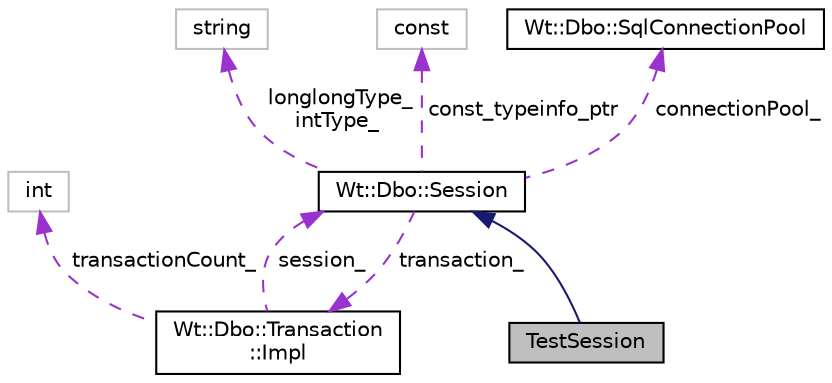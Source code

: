 digraph "TestSession"
{
 // LATEX_PDF_SIZE
  edge [fontname="Helvetica",fontsize="10",labelfontname="Helvetica",labelfontsize="10"];
  node [fontname="Helvetica",fontsize="10",shape=record];
  Node1 [label="TestSession",height=0.2,width=0.4,color="black", fillcolor="grey75", style="filled", fontcolor="black",tooltip=" "];
  Node2 -> Node1 [dir="back",color="midnightblue",fontsize="10",style="solid",fontname="Helvetica"];
  Node2 [label="Wt::Dbo::Session",height=0.2,width=0.4,color="black", fillcolor="white", style="filled",URL="$classWt_1_1Dbo_1_1Session.html",tooltip="A database session."];
  Node3 -> Node2 [dir="back",color="darkorchid3",fontsize="10",style="dashed",label=" transaction_" ,fontname="Helvetica"];
  Node3 [label="Wt::Dbo::Transaction\l::Impl",height=0.2,width=0.4,color="black", fillcolor="white", style="filled",URL="$structWt_1_1Dbo_1_1Transaction_1_1Impl.html",tooltip=" "];
  Node4 -> Node3 [dir="back",color="darkorchid3",fontsize="10",style="dashed",label=" transactionCount_" ,fontname="Helvetica"];
  Node4 [label="int",height=0.2,width=0.4,color="grey75", fillcolor="white", style="filled",tooltip=" "];
  Node2 -> Node3 [dir="back",color="darkorchid3",fontsize="10",style="dashed",label=" session_" ,fontname="Helvetica"];
  Node5 -> Node2 [dir="back",color="darkorchid3",fontsize="10",style="dashed",label=" longlongType_\nintType_" ,fontname="Helvetica"];
  Node5 [label="string",height=0.2,width=0.4,color="grey75", fillcolor="white", style="filled",tooltip=" "];
  Node6 -> Node2 [dir="back",color="darkorchid3",fontsize="10",style="dashed",label=" const_typeinfo_ptr" ,fontname="Helvetica"];
  Node6 [label="const",height=0.2,width=0.4,color="grey75", fillcolor="white", style="filled",tooltip=" "];
  Node7 -> Node2 [dir="back",color="darkorchid3",fontsize="10",style="dashed",label=" connectionPool_" ,fontname="Helvetica"];
  Node7 [label="Wt::Dbo::SqlConnectionPool",height=0.2,width=0.4,color="black", fillcolor="white", style="filled",URL="$classWt_1_1Dbo_1_1SqlConnectionPool.html",tooltip="Abstract base class for a SQL connection pool."];
}
